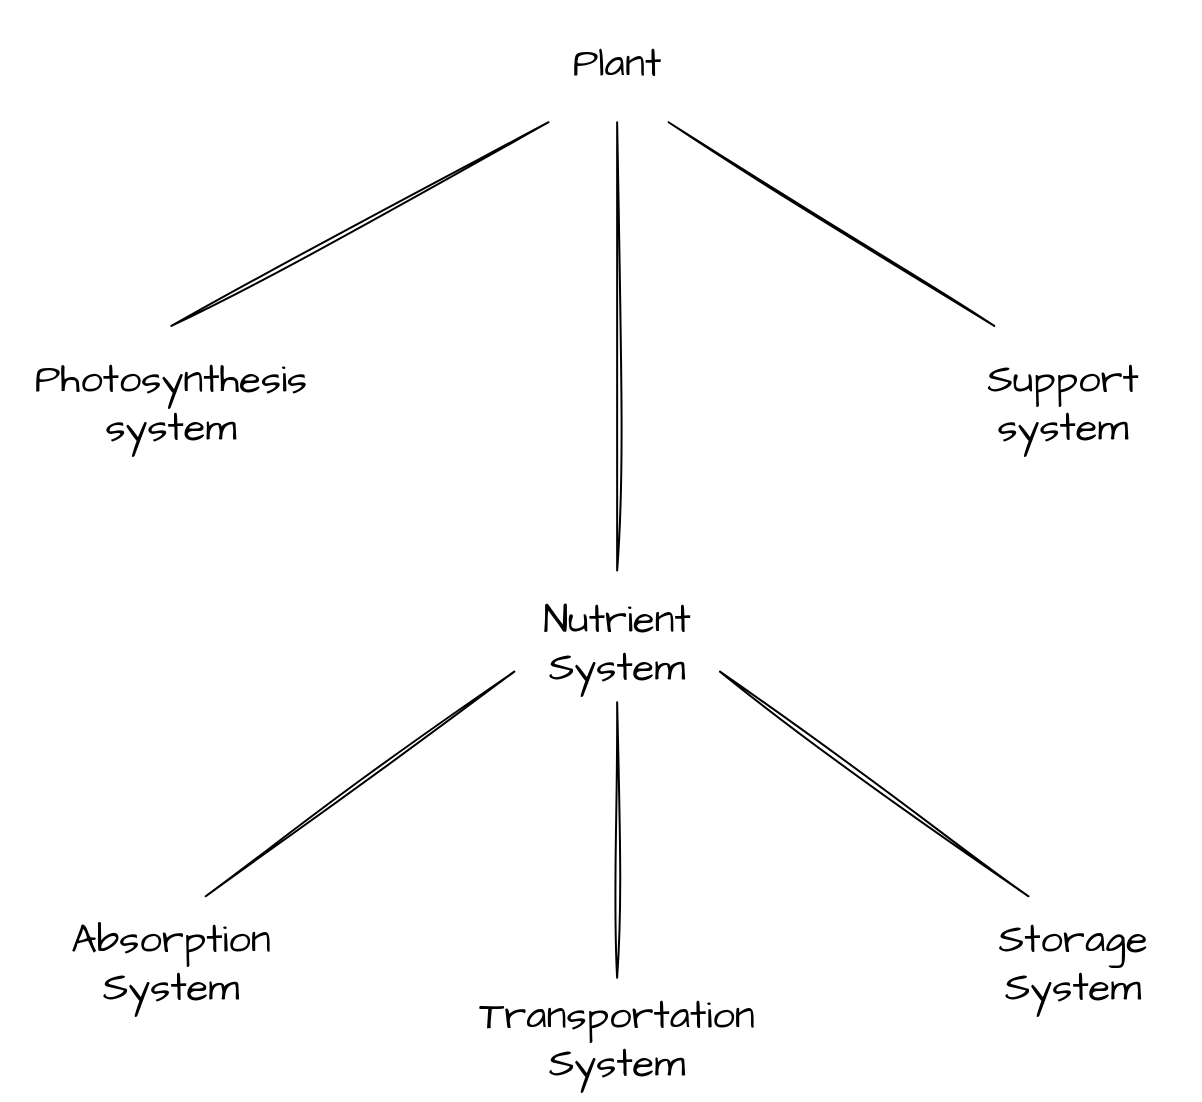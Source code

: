 <mxfile>
    <diagram id="CKKESOLuMPZI6AiDET3T" name="Page-1">
        <mxGraphModel dx="1300" dy="1077" grid="1" gridSize="10" guides="1" tooltips="1" connect="1" arrows="1" fold="1" page="1" pageScale="1" pageWidth="850" pageHeight="1100" background="none" math="0" shadow="0">
            <root>
                <mxCell id="0"/>
                <mxCell id="1" parent="0"/>
                <mxCell id="20" value="" style="group;fontColor=#000000;" vertex="1" connectable="0" parent="1">
                    <mxGeometry x="125" y="200" width="600" height="550" as="geometry"/>
                </mxCell>
                <mxCell id="2" value="Plant" style="text;html=1;strokeColor=none;fillColor=none;align=center;verticalAlign=middle;whiteSpace=wrap;rounded=0;sketch=1;hachureGap=4;jiggle=2;curveFitting=1;fontFamily=Architects Daughter;fontSource=https%3A%2F%2Ffonts.googleapis.com%2Fcss%3Ffamily%3DArchitects%2BDaughter;fontSize=20;" vertex="1" parent="20">
                    <mxGeometry x="257.143" width="102.857" height="61.111" as="geometry"/>
                </mxCell>
                <mxCell id="3" value="" style="endArrow=none;html=1;sketch=1;hachureGap=4;jiggle=2;curveFitting=1;fontFamily=Architects Daughter;fontSource=https%3A%2F%2Ffonts.googleapis.com%2Fcss%3Ffamily%3DArchitects%2BDaughter;fontSize=16;" edge="1" parent="20">
                    <mxGeometry width="50" height="50" relative="1" as="geometry">
                        <mxPoint x="85.714" y="162.963" as="sourcePoint"/>
                        <mxPoint x="274.286" y="61.111" as="targetPoint"/>
                    </mxGeometry>
                </mxCell>
                <mxCell id="8" value="Photosynthesis system" style="text;html=1;strokeColor=none;fillColor=none;align=center;verticalAlign=middle;whiteSpace=wrap;rounded=0;sketch=1;hachureGap=4;jiggle=2;curveFitting=1;fontFamily=Architects Daughter;fontSource=https%3A%2F%2Ffonts.googleapis.com%2Fcss%3Ffamily%3DArchitects%2BDaughter;fontSize=20;" vertex="1" parent="20">
                    <mxGeometry y="170.003" width="171.429" height="61.111" as="geometry"/>
                </mxCell>
                <mxCell id="9" value="" style="endArrow=none;html=1;sketch=1;hachureGap=4;jiggle=2;curveFitting=1;fontFamily=Architects Daughter;fontSource=https%3A%2F%2Ffonts.googleapis.com%2Fcss%3Ffamily%3DArchitects%2BDaughter;fontSize=16;entryX=0.75;entryY=1;entryDx=0;entryDy=0;" edge="1" parent="20" target="2">
                    <mxGeometry width="50" height="50" relative="1" as="geometry">
                        <mxPoint x="497.143" y="162.963" as="sourcePoint"/>
                        <mxPoint x="291.429" y="81.481" as="targetPoint"/>
                    </mxGeometry>
                </mxCell>
                <mxCell id="10" value="Support system" style="text;html=1;strokeColor=none;fillColor=none;align=center;verticalAlign=middle;whiteSpace=wrap;rounded=0;sketch=1;hachureGap=4;jiggle=2;curveFitting=1;fontFamily=Architects Daughter;fontSource=https%3A%2F%2Ffonts.googleapis.com%2Fcss%3Ffamily%3DArchitects%2BDaughter;fontSize=20;" vertex="1" parent="20">
                    <mxGeometry x="480" y="170.003" width="102.857" height="61.111" as="geometry"/>
                </mxCell>
                <mxCell id="11" value="" style="endArrow=none;html=1;sketch=1;hachureGap=4;jiggle=2;curveFitting=1;fontFamily=Architects Daughter;fontSource=https%3A%2F%2Ffonts.googleapis.com%2Fcss%3Ffamily%3DArchitects%2BDaughter;fontSize=16;entryX=0.5;entryY=1;entryDx=0;entryDy=0;" edge="1" parent="20" target="2">
                    <mxGeometry width="50" height="50" relative="1" as="geometry">
                        <mxPoint x="308.571" y="285.185" as="sourcePoint"/>
                        <mxPoint x="291.429" y="81.481" as="targetPoint"/>
                    </mxGeometry>
                </mxCell>
                <mxCell id="12" value="Nutrient System" style="text;html=1;strokeColor=none;fillColor=none;align=center;verticalAlign=middle;whiteSpace=wrap;rounded=0;sketch=1;hachureGap=4;jiggle=2;curveFitting=1;fontFamily=Architects Daughter;fontSource=https%3A%2F%2Ffonts.googleapis.com%2Fcss%3Ffamily%3DArchitects%2BDaughter;fontSize=20;" vertex="1" parent="20">
                    <mxGeometry x="257.143" y="289.996" width="102.857" height="61.111" as="geometry"/>
                </mxCell>
                <mxCell id="13" value="" style="endArrow=none;html=1;sketch=1;hachureGap=4;jiggle=2;curveFitting=1;fontFamily=Architects Daughter;fontSource=https%3A%2F%2Ffonts.googleapis.com%2Fcss%3Ffamily%3DArchitects%2BDaughter;fontSize=16;entryX=0;entryY=0.75;entryDx=0;entryDy=0;" edge="1" parent="20" target="12">
                    <mxGeometry width="50" height="50" relative="1" as="geometry">
                        <mxPoint x="102.857" y="448.148" as="sourcePoint"/>
                        <mxPoint x="240" y="366.667" as="targetPoint"/>
                    </mxGeometry>
                </mxCell>
                <mxCell id="14" value="" style="endArrow=none;html=1;sketch=1;hachureGap=4;jiggle=2;curveFitting=1;fontFamily=Architects Daughter;fontSource=https%3A%2F%2Ffonts.googleapis.com%2Fcss%3Ffamily%3DArchitects%2BDaughter;fontSize=16;entryX=0.5;entryY=1;entryDx=0;entryDy=0;" edge="1" parent="20" target="12">
                    <mxGeometry width="50" height="50" relative="1" as="geometry">
                        <mxPoint x="308.571" y="488.889" as="sourcePoint"/>
                        <mxPoint x="307.714" y="387.037" as="targetPoint"/>
                    </mxGeometry>
                </mxCell>
                <mxCell id="15" value="" style="endArrow=none;html=1;sketch=1;hachureGap=4;jiggle=2;curveFitting=1;fontFamily=Architects Daughter;fontSource=https%3A%2F%2Ffonts.googleapis.com%2Fcss%3Ffamily%3DArchitects%2BDaughter;fontSize=16;entryX=1;entryY=0.75;entryDx=0;entryDy=0;" edge="1" parent="20" target="12">
                    <mxGeometry width="50" height="50" relative="1" as="geometry">
                        <mxPoint x="514.286" y="448.148" as="sourcePoint"/>
                        <mxPoint x="377.143" y="366.667" as="targetPoint"/>
                    </mxGeometry>
                </mxCell>
                <mxCell id="16" value="Storage System" style="text;html=1;strokeColor=none;fillColor=none;align=center;verticalAlign=middle;whiteSpace=wrap;rounded=0;sketch=1;hachureGap=4;jiggle=2;curveFitting=1;fontFamily=Architects Daughter;fontSource=https%3A%2F%2Ffonts.googleapis.com%2Fcss%3Ffamily%3DArchitects%2BDaughter;fontSize=20;" vertex="1" parent="20">
                    <mxGeometry x="485.003" y="449.999" width="102.857" height="61.111" as="geometry"/>
                </mxCell>
                <mxCell id="17" value="Transportation System" style="text;html=1;strokeColor=none;fillColor=none;align=center;verticalAlign=middle;whiteSpace=wrap;rounded=0;sketch=1;hachureGap=4;jiggle=2;curveFitting=1;fontFamily=Architects Daughter;fontSource=https%3A%2F%2Ffonts.googleapis.com%2Fcss%3Ffamily%3DArchitects%2BDaughter;fontSize=20;" vertex="1" parent="20">
                    <mxGeometry x="257.143" y="488.889" width="102.857" height="61.111" as="geometry"/>
                </mxCell>
                <mxCell id="18" value="Absorption System" style="text;html=1;strokeColor=none;fillColor=none;align=center;verticalAlign=middle;whiteSpace=wrap;rounded=0;sketch=1;hachureGap=4;jiggle=2;curveFitting=1;fontFamily=Architects Daughter;fontSource=https%3A%2F%2Ffonts.googleapis.com%2Fcss%3Ffamily%3DArchitects%2BDaughter;fontSize=20;" vertex="1" parent="20">
                    <mxGeometry x="34.286" y="449.999" width="102.857" height="61.111" as="geometry"/>
                </mxCell>
            </root>
        </mxGraphModel>
    </diagram>
</mxfile>